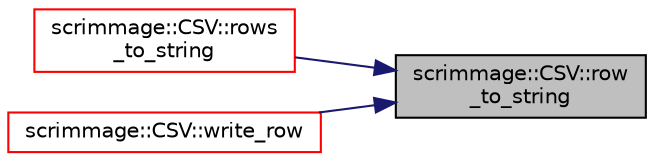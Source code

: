 digraph "scrimmage::CSV::row_to_string"
{
 // LATEX_PDF_SIZE
  edge [fontname="Helvetica",fontsize="10",labelfontname="Helvetica",labelfontsize="10"];
  node [fontname="Helvetica",fontsize="10",shape=record];
  rankdir="RL";
  Node1 [label="scrimmage::CSV::row\l_to_string",height=0.2,width=0.4,color="black", fillcolor="grey75", style="filled", fontcolor="black",tooltip=" "];
  Node1 -> Node2 [dir="back",color="midnightblue",fontsize="10",style="solid",fontname="Helvetica"];
  Node2 [label="scrimmage::CSV::rows\l_to_string",height=0.2,width=0.4,color="red", fillcolor="white", style="filled",URL="$classscrimmage_1_1CSV.html#a39f512e6eccd8e00ca26a2686637a0f7",tooltip=" "];
  Node1 -> Node5 [dir="back",color="midnightblue",fontsize="10",style="solid",fontname="Helvetica"];
  Node5 [label="scrimmage::CSV::write_row",height=0.2,width=0.4,color="red", fillcolor="white", style="filled",URL="$classscrimmage_1_1CSV.html#aa1002daa5038ac83ca36ae856f5f8b6a",tooltip=" "];
}
